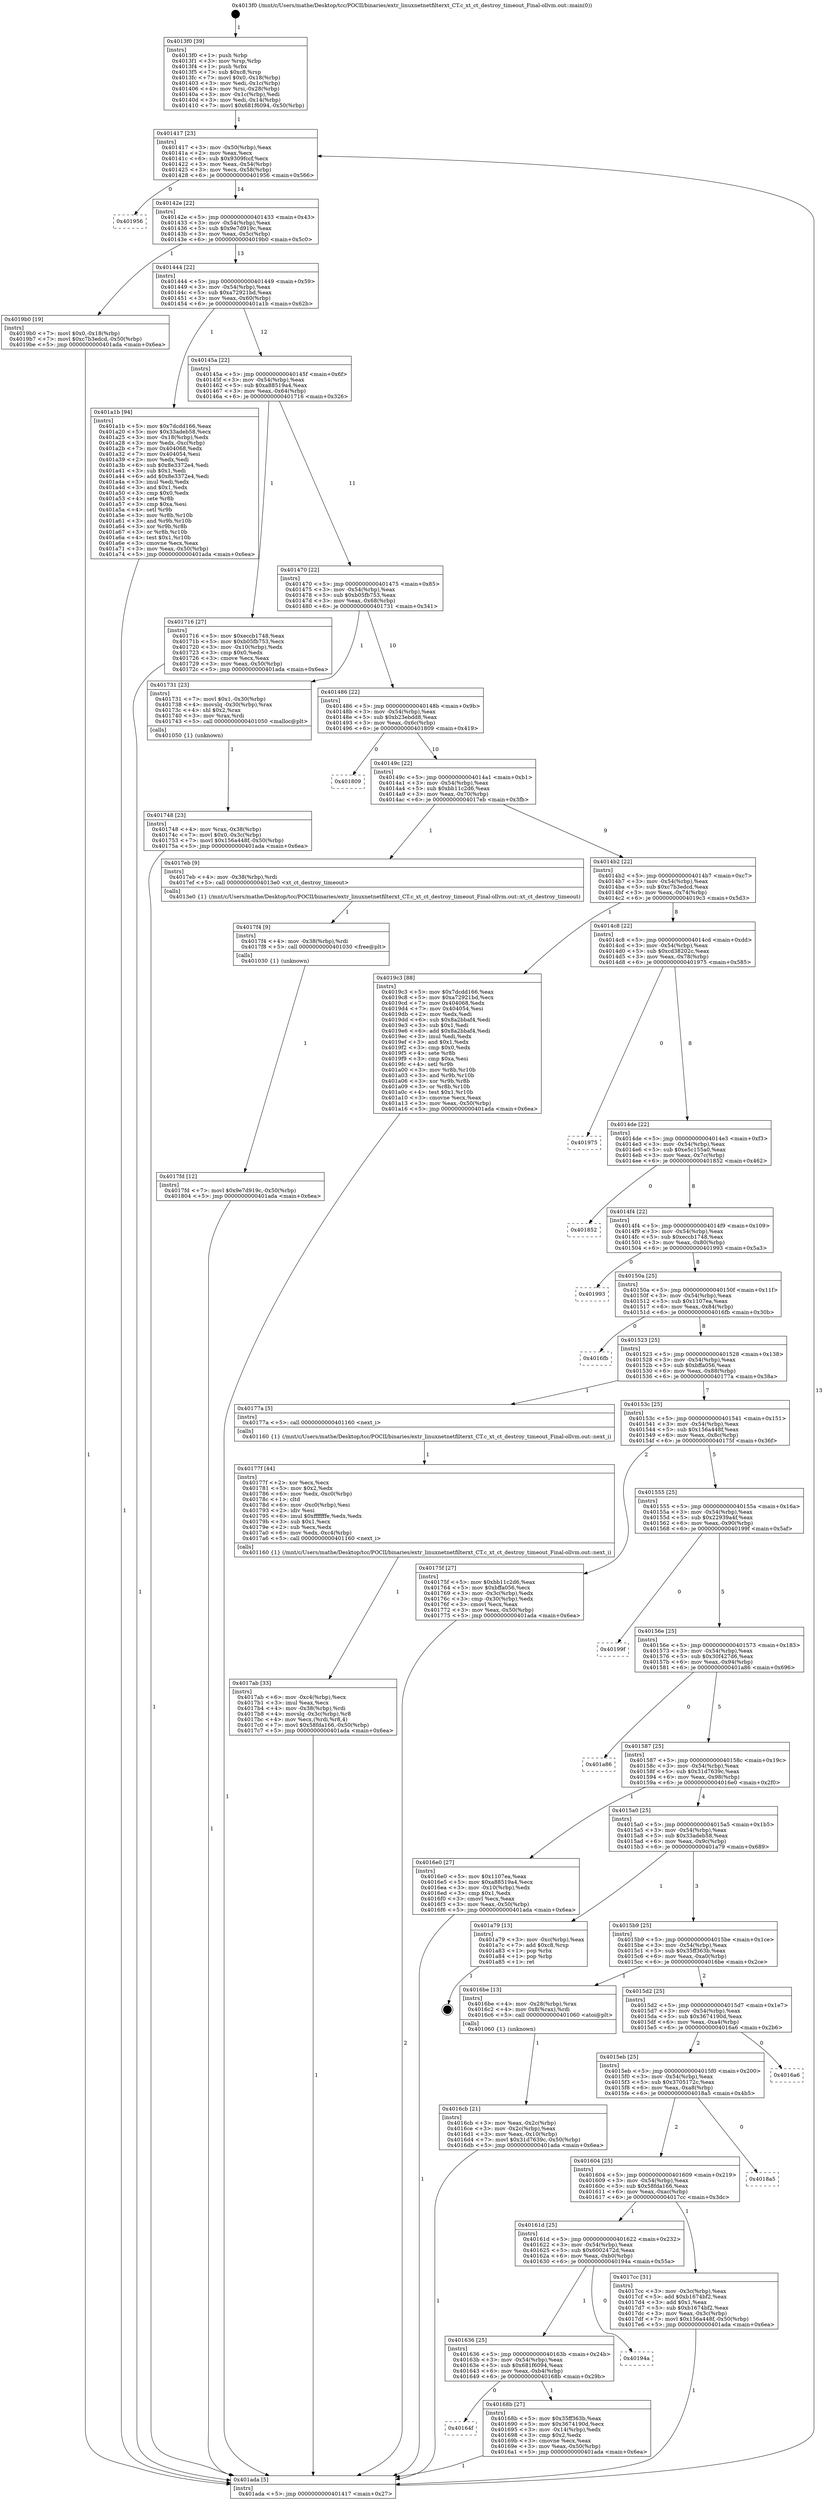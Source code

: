 digraph "0x4013f0" {
  label = "0x4013f0 (/mnt/c/Users/mathe/Desktop/tcc/POCII/binaries/extr_linuxnetnetfilterxt_CT.c_xt_ct_destroy_timeout_Final-ollvm.out::main(0))"
  labelloc = "t"
  node[shape=record]

  Entry [label="",width=0.3,height=0.3,shape=circle,fillcolor=black,style=filled]
  "0x401417" [label="{
     0x401417 [23]\l
     | [instrs]\l
     &nbsp;&nbsp;0x401417 \<+3\>: mov -0x50(%rbp),%eax\l
     &nbsp;&nbsp;0x40141a \<+2\>: mov %eax,%ecx\l
     &nbsp;&nbsp;0x40141c \<+6\>: sub $0x9309fccf,%ecx\l
     &nbsp;&nbsp;0x401422 \<+3\>: mov %eax,-0x54(%rbp)\l
     &nbsp;&nbsp;0x401425 \<+3\>: mov %ecx,-0x58(%rbp)\l
     &nbsp;&nbsp;0x401428 \<+6\>: je 0000000000401956 \<main+0x566\>\l
  }"]
  "0x401956" [label="{
     0x401956\l
  }", style=dashed]
  "0x40142e" [label="{
     0x40142e [22]\l
     | [instrs]\l
     &nbsp;&nbsp;0x40142e \<+5\>: jmp 0000000000401433 \<main+0x43\>\l
     &nbsp;&nbsp;0x401433 \<+3\>: mov -0x54(%rbp),%eax\l
     &nbsp;&nbsp;0x401436 \<+5\>: sub $0x9e7d919c,%eax\l
     &nbsp;&nbsp;0x40143b \<+3\>: mov %eax,-0x5c(%rbp)\l
     &nbsp;&nbsp;0x40143e \<+6\>: je 00000000004019b0 \<main+0x5c0\>\l
  }"]
  Exit [label="",width=0.3,height=0.3,shape=circle,fillcolor=black,style=filled,peripheries=2]
  "0x4019b0" [label="{
     0x4019b0 [19]\l
     | [instrs]\l
     &nbsp;&nbsp;0x4019b0 \<+7\>: movl $0x0,-0x18(%rbp)\l
     &nbsp;&nbsp;0x4019b7 \<+7\>: movl $0xc7b3edcd,-0x50(%rbp)\l
     &nbsp;&nbsp;0x4019be \<+5\>: jmp 0000000000401ada \<main+0x6ea\>\l
  }"]
  "0x401444" [label="{
     0x401444 [22]\l
     | [instrs]\l
     &nbsp;&nbsp;0x401444 \<+5\>: jmp 0000000000401449 \<main+0x59\>\l
     &nbsp;&nbsp;0x401449 \<+3\>: mov -0x54(%rbp),%eax\l
     &nbsp;&nbsp;0x40144c \<+5\>: sub $0xa72921bd,%eax\l
     &nbsp;&nbsp;0x401451 \<+3\>: mov %eax,-0x60(%rbp)\l
     &nbsp;&nbsp;0x401454 \<+6\>: je 0000000000401a1b \<main+0x62b\>\l
  }"]
  "0x4017fd" [label="{
     0x4017fd [12]\l
     | [instrs]\l
     &nbsp;&nbsp;0x4017fd \<+7\>: movl $0x9e7d919c,-0x50(%rbp)\l
     &nbsp;&nbsp;0x401804 \<+5\>: jmp 0000000000401ada \<main+0x6ea\>\l
  }"]
  "0x401a1b" [label="{
     0x401a1b [94]\l
     | [instrs]\l
     &nbsp;&nbsp;0x401a1b \<+5\>: mov $0x7dcdd166,%eax\l
     &nbsp;&nbsp;0x401a20 \<+5\>: mov $0x33adeb58,%ecx\l
     &nbsp;&nbsp;0x401a25 \<+3\>: mov -0x18(%rbp),%edx\l
     &nbsp;&nbsp;0x401a28 \<+3\>: mov %edx,-0xc(%rbp)\l
     &nbsp;&nbsp;0x401a2b \<+7\>: mov 0x404068,%edx\l
     &nbsp;&nbsp;0x401a32 \<+7\>: mov 0x404054,%esi\l
     &nbsp;&nbsp;0x401a39 \<+2\>: mov %edx,%edi\l
     &nbsp;&nbsp;0x401a3b \<+6\>: sub $0x8e3372e4,%edi\l
     &nbsp;&nbsp;0x401a41 \<+3\>: sub $0x1,%edi\l
     &nbsp;&nbsp;0x401a44 \<+6\>: add $0x8e3372e4,%edi\l
     &nbsp;&nbsp;0x401a4a \<+3\>: imul %edi,%edx\l
     &nbsp;&nbsp;0x401a4d \<+3\>: and $0x1,%edx\l
     &nbsp;&nbsp;0x401a50 \<+3\>: cmp $0x0,%edx\l
     &nbsp;&nbsp;0x401a53 \<+4\>: sete %r8b\l
     &nbsp;&nbsp;0x401a57 \<+3\>: cmp $0xa,%esi\l
     &nbsp;&nbsp;0x401a5a \<+4\>: setl %r9b\l
     &nbsp;&nbsp;0x401a5e \<+3\>: mov %r8b,%r10b\l
     &nbsp;&nbsp;0x401a61 \<+3\>: and %r9b,%r10b\l
     &nbsp;&nbsp;0x401a64 \<+3\>: xor %r9b,%r8b\l
     &nbsp;&nbsp;0x401a67 \<+3\>: or %r8b,%r10b\l
     &nbsp;&nbsp;0x401a6a \<+4\>: test $0x1,%r10b\l
     &nbsp;&nbsp;0x401a6e \<+3\>: cmovne %ecx,%eax\l
     &nbsp;&nbsp;0x401a71 \<+3\>: mov %eax,-0x50(%rbp)\l
     &nbsp;&nbsp;0x401a74 \<+5\>: jmp 0000000000401ada \<main+0x6ea\>\l
  }"]
  "0x40145a" [label="{
     0x40145a [22]\l
     | [instrs]\l
     &nbsp;&nbsp;0x40145a \<+5\>: jmp 000000000040145f \<main+0x6f\>\l
     &nbsp;&nbsp;0x40145f \<+3\>: mov -0x54(%rbp),%eax\l
     &nbsp;&nbsp;0x401462 \<+5\>: sub $0xa88519a4,%eax\l
     &nbsp;&nbsp;0x401467 \<+3\>: mov %eax,-0x64(%rbp)\l
     &nbsp;&nbsp;0x40146a \<+6\>: je 0000000000401716 \<main+0x326\>\l
  }"]
  "0x4017f4" [label="{
     0x4017f4 [9]\l
     | [instrs]\l
     &nbsp;&nbsp;0x4017f4 \<+4\>: mov -0x38(%rbp),%rdi\l
     &nbsp;&nbsp;0x4017f8 \<+5\>: call 0000000000401030 \<free@plt\>\l
     | [calls]\l
     &nbsp;&nbsp;0x401030 \{1\} (unknown)\l
  }"]
  "0x401716" [label="{
     0x401716 [27]\l
     | [instrs]\l
     &nbsp;&nbsp;0x401716 \<+5\>: mov $0xeccb1748,%eax\l
     &nbsp;&nbsp;0x40171b \<+5\>: mov $0xb05fb753,%ecx\l
     &nbsp;&nbsp;0x401720 \<+3\>: mov -0x10(%rbp),%edx\l
     &nbsp;&nbsp;0x401723 \<+3\>: cmp $0x0,%edx\l
     &nbsp;&nbsp;0x401726 \<+3\>: cmove %ecx,%eax\l
     &nbsp;&nbsp;0x401729 \<+3\>: mov %eax,-0x50(%rbp)\l
     &nbsp;&nbsp;0x40172c \<+5\>: jmp 0000000000401ada \<main+0x6ea\>\l
  }"]
  "0x401470" [label="{
     0x401470 [22]\l
     | [instrs]\l
     &nbsp;&nbsp;0x401470 \<+5\>: jmp 0000000000401475 \<main+0x85\>\l
     &nbsp;&nbsp;0x401475 \<+3\>: mov -0x54(%rbp),%eax\l
     &nbsp;&nbsp;0x401478 \<+5\>: sub $0xb05fb753,%eax\l
     &nbsp;&nbsp;0x40147d \<+3\>: mov %eax,-0x68(%rbp)\l
     &nbsp;&nbsp;0x401480 \<+6\>: je 0000000000401731 \<main+0x341\>\l
  }"]
  "0x4017ab" [label="{
     0x4017ab [33]\l
     | [instrs]\l
     &nbsp;&nbsp;0x4017ab \<+6\>: mov -0xc4(%rbp),%ecx\l
     &nbsp;&nbsp;0x4017b1 \<+3\>: imul %eax,%ecx\l
     &nbsp;&nbsp;0x4017b4 \<+4\>: mov -0x38(%rbp),%rdi\l
     &nbsp;&nbsp;0x4017b8 \<+4\>: movslq -0x3c(%rbp),%r8\l
     &nbsp;&nbsp;0x4017bc \<+4\>: mov %ecx,(%rdi,%r8,4)\l
     &nbsp;&nbsp;0x4017c0 \<+7\>: movl $0x58fda166,-0x50(%rbp)\l
     &nbsp;&nbsp;0x4017c7 \<+5\>: jmp 0000000000401ada \<main+0x6ea\>\l
  }"]
  "0x401731" [label="{
     0x401731 [23]\l
     | [instrs]\l
     &nbsp;&nbsp;0x401731 \<+7\>: movl $0x1,-0x30(%rbp)\l
     &nbsp;&nbsp;0x401738 \<+4\>: movslq -0x30(%rbp),%rax\l
     &nbsp;&nbsp;0x40173c \<+4\>: shl $0x2,%rax\l
     &nbsp;&nbsp;0x401740 \<+3\>: mov %rax,%rdi\l
     &nbsp;&nbsp;0x401743 \<+5\>: call 0000000000401050 \<malloc@plt\>\l
     | [calls]\l
     &nbsp;&nbsp;0x401050 \{1\} (unknown)\l
  }"]
  "0x401486" [label="{
     0x401486 [22]\l
     | [instrs]\l
     &nbsp;&nbsp;0x401486 \<+5\>: jmp 000000000040148b \<main+0x9b\>\l
     &nbsp;&nbsp;0x40148b \<+3\>: mov -0x54(%rbp),%eax\l
     &nbsp;&nbsp;0x40148e \<+5\>: sub $0xb23ebdd8,%eax\l
     &nbsp;&nbsp;0x401493 \<+3\>: mov %eax,-0x6c(%rbp)\l
     &nbsp;&nbsp;0x401496 \<+6\>: je 0000000000401809 \<main+0x419\>\l
  }"]
  "0x40177f" [label="{
     0x40177f [44]\l
     | [instrs]\l
     &nbsp;&nbsp;0x40177f \<+2\>: xor %ecx,%ecx\l
     &nbsp;&nbsp;0x401781 \<+5\>: mov $0x2,%edx\l
     &nbsp;&nbsp;0x401786 \<+6\>: mov %edx,-0xc0(%rbp)\l
     &nbsp;&nbsp;0x40178c \<+1\>: cltd\l
     &nbsp;&nbsp;0x40178d \<+6\>: mov -0xc0(%rbp),%esi\l
     &nbsp;&nbsp;0x401793 \<+2\>: idiv %esi\l
     &nbsp;&nbsp;0x401795 \<+6\>: imul $0xfffffffe,%edx,%edx\l
     &nbsp;&nbsp;0x40179b \<+3\>: sub $0x1,%ecx\l
     &nbsp;&nbsp;0x40179e \<+2\>: sub %ecx,%edx\l
     &nbsp;&nbsp;0x4017a0 \<+6\>: mov %edx,-0xc4(%rbp)\l
     &nbsp;&nbsp;0x4017a6 \<+5\>: call 0000000000401160 \<next_i\>\l
     | [calls]\l
     &nbsp;&nbsp;0x401160 \{1\} (/mnt/c/Users/mathe/Desktop/tcc/POCII/binaries/extr_linuxnetnetfilterxt_CT.c_xt_ct_destroy_timeout_Final-ollvm.out::next_i)\l
  }"]
  "0x401809" [label="{
     0x401809\l
  }", style=dashed]
  "0x40149c" [label="{
     0x40149c [22]\l
     | [instrs]\l
     &nbsp;&nbsp;0x40149c \<+5\>: jmp 00000000004014a1 \<main+0xb1\>\l
     &nbsp;&nbsp;0x4014a1 \<+3\>: mov -0x54(%rbp),%eax\l
     &nbsp;&nbsp;0x4014a4 \<+5\>: sub $0xbb11c2d6,%eax\l
     &nbsp;&nbsp;0x4014a9 \<+3\>: mov %eax,-0x70(%rbp)\l
     &nbsp;&nbsp;0x4014ac \<+6\>: je 00000000004017eb \<main+0x3fb\>\l
  }"]
  "0x401748" [label="{
     0x401748 [23]\l
     | [instrs]\l
     &nbsp;&nbsp;0x401748 \<+4\>: mov %rax,-0x38(%rbp)\l
     &nbsp;&nbsp;0x40174c \<+7\>: movl $0x0,-0x3c(%rbp)\l
     &nbsp;&nbsp;0x401753 \<+7\>: movl $0x156a448f,-0x50(%rbp)\l
     &nbsp;&nbsp;0x40175a \<+5\>: jmp 0000000000401ada \<main+0x6ea\>\l
  }"]
  "0x4017eb" [label="{
     0x4017eb [9]\l
     | [instrs]\l
     &nbsp;&nbsp;0x4017eb \<+4\>: mov -0x38(%rbp),%rdi\l
     &nbsp;&nbsp;0x4017ef \<+5\>: call 00000000004013e0 \<xt_ct_destroy_timeout\>\l
     | [calls]\l
     &nbsp;&nbsp;0x4013e0 \{1\} (/mnt/c/Users/mathe/Desktop/tcc/POCII/binaries/extr_linuxnetnetfilterxt_CT.c_xt_ct_destroy_timeout_Final-ollvm.out::xt_ct_destroy_timeout)\l
  }"]
  "0x4014b2" [label="{
     0x4014b2 [22]\l
     | [instrs]\l
     &nbsp;&nbsp;0x4014b2 \<+5\>: jmp 00000000004014b7 \<main+0xc7\>\l
     &nbsp;&nbsp;0x4014b7 \<+3\>: mov -0x54(%rbp),%eax\l
     &nbsp;&nbsp;0x4014ba \<+5\>: sub $0xc7b3edcd,%eax\l
     &nbsp;&nbsp;0x4014bf \<+3\>: mov %eax,-0x74(%rbp)\l
     &nbsp;&nbsp;0x4014c2 \<+6\>: je 00000000004019c3 \<main+0x5d3\>\l
  }"]
  "0x4016cb" [label="{
     0x4016cb [21]\l
     | [instrs]\l
     &nbsp;&nbsp;0x4016cb \<+3\>: mov %eax,-0x2c(%rbp)\l
     &nbsp;&nbsp;0x4016ce \<+3\>: mov -0x2c(%rbp),%eax\l
     &nbsp;&nbsp;0x4016d1 \<+3\>: mov %eax,-0x10(%rbp)\l
     &nbsp;&nbsp;0x4016d4 \<+7\>: movl $0x31d7639c,-0x50(%rbp)\l
     &nbsp;&nbsp;0x4016db \<+5\>: jmp 0000000000401ada \<main+0x6ea\>\l
  }"]
  "0x4019c3" [label="{
     0x4019c3 [88]\l
     | [instrs]\l
     &nbsp;&nbsp;0x4019c3 \<+5\>: mov $0x7dcdd166,%eax\l
     &nbsp;&nbsp;0x4019c8 \<+5\>: mov $0xa72921bd,%ecx\l
     &nbsp;&nbsp;0x4019cd \<+7\>: mov 0x404068,%edx\l
     &nbsp;&nbsp;0x4019d4 \<+7\>: mov 0x404054,%esi\l
     &nbsp;&nbsp;0x4019db \<+2\>: mov %edx,%edi\l
     &nbsp;&nbsp;0x4019dd \<+6\>: sub $0x8a2bbaf4,%edi\l
     &nbsp;&nbsp;0x4019e3 \<+3\>: sub $0x1,%edi\l
     &nbsp;&nbsp;0x4019e6 \<+6\>: add $0x8a2bbaf4,%edi\l
     &nbsp;&nbsp;0x4019ec \<+3\>: imul %edi,%edx\l
     &nbsp;&nbsp;0x4019ef \<+3\>: and $0x1,%edx\l
     &nbsp;&nbsp;0x4019f2 \<+3\>: cmp $0x0,%edx\l
     &nbsp;&nbsp;0x4019f5 \<+4\>: sete %r8b\l
     &nbsp;&nbsp;0x4019f9 \<+3\>: cmp $0xa,%esi\l
     &nbsp;&nbsp;0x4019fc \<+4\>: setl %r9b\l
     &nbsp;&nbsp;0x401a00 \<+3\>: mov %r8b,%r10b\l
     &nbsp;&nbsp;0x401a03 \<+3\>: and %r9b,%r10b\l
     &nbsp;&nbsp;0x401a06 \<+3\>: xor %r9b,%r8b\l
     &nbsp;&nbsp;0x401a09 \<+3\>: or %r8b,%r10b\l
     &nbsp;&nbsp;0x401a0c \<+4\>: test $0x1,%r10b\l
     &nbsp;&nbsp;0x401a10 \<+3\>: cmovne %ecx,%eax\l
     &nbsp;&nbsp;0x401a13 \<+3\>: mov %eax,-0x50(%rbp)\l
     &nbsp;&nbsp;0x401a16 \<+5\>: jmp 0000000000401ada \<main+0x6ea\>\l
  }"]
  "0x4014c8" [label="{
     0x4014c8 [22]\l
     | [instrs]\l
     &nbsp;&nbsp;0x4014c8 \<+5\>: jmp 00000000004014cd \<main+0xdd\>\l
     &nbsp;&nbsp;0x4014cd \<+3\>: mov -0x54(%rbp),%eax\l
     &nbsp;&nbsp;0x4014d0 \<+5\>: sub $0xcd38202c,%eax\l
     &nbsp;&nbsp;0x4014d5 \<+3\>: mov %eax,-0x78(%rbp)\l
     &nbsp;&nbsp;0x4014d8 \<+6\>: je 0000000000401975 \<main+0x585\>\l
  }"]
  "0x4013f0" [label="{
     0x4013f0 [39]\l
     | [instrs]\l
     &nbsp;&nbsp;0x4013f0 \<+1\>: push %rbp\l
     &nbsp;&nbsp;0x4013f1 \<+3\>: mov %rsp,%rbp\l
     &nbsp;&nbsp;0x4013f4 \<+1\>: push %rbx\l
     &nbsp;&nbsp;0x4013f5 \<+7\>: sub $0xc8,%rsp\l
     &nbsp;&nbsp;0x4013fc \<+7\>: movl $0x0,-0x18(%rbp)\l
     &nbsp;&nbsp;0x401403 \<+3\>: mov %edi,-0x1c(%rbp)\l
     &nbsp;&nbsp;0x401406 \<+4\>: mov %rsi,-0x28(%rbp)\l
     &nbsp;&nbsp;0x40140a \<+3\>: mov -0x1c(%rbp),%edi\l
     &nbsp;&nbsp;0x40140d \<+3\>: mov %edi,-0x14(%rbp)\l
     &nbsp;&nbsp;0x401410 \<+7\>: movl $0x681f6094,-0x50(%rbp)\l
  }"]
  "0x401975" [label="{
     0x401975\l
  }", style=dashed]
  "0x4014de" [label="{
     0x4014de [22]\l
     | [instrs]\l
     &nbsp;&nbsp;0x4014de \<+5\>: jmp 00000000004014e3 \<main+0xf3\>\l
     &nbsp;&nbsp;0x4014e3 \<+3\>: mov -0x54(%rbp),%eax\l
     &nbsp;&nbsp;0x4014e6 \<+5\>: sub $0xe5c155a0,%eax\l
     &nbsp;&nbsp;0x4014eb \<+3\>: mov %eax,-0x7c(%rbp)\l
     &nbsp;&nbsp;0x4014ee \<+6\>: je 0000000000401852 \<main+0x462\>\l
  }"]
  "0x401ada" [label="{
     0x401ada [5]\l
     | [instrs]\l
     &nbsp;&nbsp;0x401ada \<+5\>: jmp 0000000000401417 \<main+0x27\>\l
  }"]
  "0x401852" [label="{
     0x401852\l
  }", style=dashed]
  "0x4014f4" [label="{
     0x4014f4 [22]\l
     | [instrs]\l
     &nbsp;&nbsp;0x4014f4 \<+5\>: jmp 00000000004014f9 \<main+0x109\>\l
     &nbsp;&nbsp;0x4014f9 \<+3\>: mov -0x54(%rbp),%eax\l
     &nbsp;&nbsp;0x4014fc \<+5\>: sub $0xeccb1748,%eax\l
     &nbsp;&nbsp;0x401501 \<+3\>: mov %eax,-0x80(%rbp)\l
     &nbsp;&nbsp;0x401504 \<+6\>: je 0000000000401993 \<main+0x5a3\>\l
  }"]
  "0x40164f" [label="{
     0x40164f\l
  }", style=dashed]
  "0x401993" [label="{
     0x401993\l
  }", style=dashed]
  "0x40150a" [label="{
     0x40150a [25]\l
     | [instrs]\l
     &nbsp;&nbsp;0x40150a \<+5\>: jmp 000000000040150f \<main+0x11f\>\l
     &nbsp;&nbsp;0x40150f \<+3\>: mov -0x54(%rbp),%eax\l
     &nbsp;&nbsp;0x401512 \<+5\>: sub $0x1107ea,%eax\l
     &nbsp;&nbsp;0x401517 \<+6\>: mov %eax,-0x84(%rbp)\l
     &nbsp;&nbsp;0x40151d \<+6\>: je 00000000004016fb \<main+0x30b\>\l
  }"]
  "0x40168b" [label="{
     0x40168b [27]\l
     | [instrs]\l
     &nbsp;&nbsp;0x40168b \<+5\>: mov $0x35ff363b,%eax\l
     &nbsp;&nbsp;0x401690 \<+5\>: mov $0x3674190d,%ecx\l
     &nbsp;&nbsp;0x401695 \<+3\>: mov -0x14(%rbp),%edx\l
     &nbsp;&nbsp;0x401698 \<+3\>: cmp $0x2,%edx\l
     &nbsp;&nbsp;0x40169b \<+3\>: cmovne %ecx,%eax\l
     &nbsp;&nbsp;0x40169e \<+3\>: mov %eax,-0x50(%rbp)\l
     &nbsp;&nbsp;0x4016a1 \<+5\>: jmp 0000000000401ada \<main+0x6ea\>\l
  }"]
  "0x4016fb" [label="{
     0x4016fb\l
  }", style=dashed]
  "0x401523" [label="{
     0x401523 [25]\l
     | [instrs]\l
     &nbsp;&nbsp;0x401523 \<+5\>: jmp 0000000000401528 \<main+0x138\>\l
     &nbsp;&nbsp;0x401528 \<+3\>: mov -0x54(%rbp),%eax\l
     &nbsp;&nbsp;0x40152b \<+5\>: sub $0xbffa056,%eax\l
     &nbsp;&nbsp;0x401530 \<+6\>: mov %eax,-0x88(%rbp)\l
     &nbsp;&nbsp;0x401536 \<+6\>: je 000000000040177a \<main+0x38a\>\l
  }"]
  "0x401636" [label="{
     0x401636 [25]\l
     | [instrs]\l
     &nbsp;&nbsp;0x401636 \<+5\>: jmp 000000000040163b \<main+0x24b\>\l
     &nbsp;&nbsp;0x40163b \<+3\>: mov -0x54(%rbp),%eax\l
     &nbsp;&nbsp;0x40163e \<+5\>: sub $0x681f6094,%eax\l
     &nbsp;&nbsp;0x401643 \<+6\>: mov %eax,-0xb4(%rbp)\l
     &nbsp;&nbsp;0x401649 \<+6\>: je 000000000040168b \<main+0x29b\>\l
  }"]
  "0x40177a" [label="{
     0x40177a [5]\l
     | [instrs]\l
     &nbsp;&nbsp;0x40177a \<+5\>: call 0000000000401160 \<next_i\>\l
     | [calls]\l
     &nbsp;&nbsp;0x401160 \{1\} (/mnt/c/Users/mathe/Desktop/tcc/POCII/binaries/extr_linuxnetnetfilterxt_CT.c_xt_ct_destroy_timeout_Final-ollvm.out::next_i)\l
  }"]
  "0x40153c" [label="{
     0x40153c [25]\l
     | [instrs]\l
     &nbsp;&nbsp;0x40153c \<+5\>: jmp 0000000000401541 \<main+0x151\>\l
     &nbsp;&nbsp;0x401541 \<+3\>: mov -0x54(%rbp),%eax\l
     &nbsp;&nbsp;0x401544 \<+5\>: sub $0x156a448f,%eax\l
     &nbsp;&nbsp;0x401549 \<+6\>: mov %eax,-0x8c(%rbp)\l
     &nbsp;&nbsp;0x40154f \<+6\>: je 000000000040175f \<main+0x36f\>\l
  }"]
  "0x40194a" [label="{
     0x40194a\l
  }", style=dashed]
  "0x40175f" [label="{
     0x40175f [27]\l
     | [instrs]\l
     &nbsp;&nbsp;0x40175f \<+5\>: mov $0xbb11c2d6,%eax\l
     &nbsp;&nbsp;0x401764 \<+5\>: mov $0xbffa056,%ecx\l
     &nbsp;&nbsp;0x401769 \<+3\>: mov -0x3c(%rbp),%edx\l
     &nbsp;&nbsp;0x40176c \<+3\>: cmp -0x30(%rbp),%edx\l
     &nbsp;&nbsp;0x40176f \<+3\>: cmovl %ecx,%eax\l
     &nbsp;&nbsp;0x401772 \<+3\>: mov %eax,-0x50(%rbp)\l
     &nbsp;&nbsp;0x401775 \<+5\>: jmp 0000000000401ada \<main+0x6ea\>\l
  }"]
  "0x401555" [label="{
     0x401555 [25]\l
     | [instrs]\l
     &nbsp;&nbsp;0x401555 \<+5\>: jmp 000000000040155a \<main+0x16a\>\l
     &nbsp;&nbsp;0x40155a \<+3\>: mov -0x54(%rbp),%eax\l
     &nbsp;&nbsp;0x40155d \<+5\>: sub $0x22939a4f,%eax\l
     &nbsp;&nbsp;0x401562 \<+6\>: mov %eax,-0x90(%rbp)\l
     &nbsp;&nbsp;0x401568 \<+6\>: je 000000000040199f \<main+0x5af\>\l
  }"]
  "0x40161d" [label="{
     0x40161d [25]\l
     | [instrs]\l
     &nbsp;&nbsp;0x40161d \<+5\>: jmp 0000000000401622 \<main+0x232\>\l
     &nbsp;&nbsp;0x401622 \<+3\>: mov -0x54(%rbp),%eax\l
     &nbsp;&nbsp;0x401625 \<+5\>: sub $0x6002472d,%eax\l
     &nbsp;&nbsp;0x40162a \<+6\>: mov %eax,-0xb0(%rbp)\l
     &nbsp;&nbsp;0x401630 \<+6\>: je 000000000040194a \<main+0x55a\>\l
  }"]
  "0x40199f" [label="{
     0x40199f\l
  }", style=dashed]
  "0x40156e" [label="{
     0x40156e [25]\l
     | [instrs]\l
     &nbsp;&nbsp;0x40156e \<+5\>: jmp 0000000000401573 \<main+0x183\>\l
     &nbsp;&nbsp;0x401573 \<+3\>: mov -0x54(%rbp),%eax\l
     &nbsp;&nbsp;0x401576 \<+5\>: sub $0x30f427d6,%eax\l
     &nbsp;&nbsp;0x40157b \<+6\>: mov %eax,-0x94(%rbp)\l
     &nbsp;&nbsp;0x401581 \<+6\>: je 0000000000401a86 \<main+0x696\>\l
  }"]
  "0x4017cc" [label="{
     0x4017cc [31]\l
     | [instrs]\l
     &nbsp;&nbsp;0x4017cc \<+3\>: mov -0x3c(%rbp),%eax\l
     &nbsp;&nbsp;0x4017cf \<+5\>: add $0xb1674bf2,%eax\l
     &nbsp;&nbsp;0x4017d4 \<+3\>: add $0x1,%eax\l
     &nbsp;&nbsp;0x4017d7 \<+5\>: sub $0xb1674bf2,%eax\l
     &nbsp;&nbsp;0x4017dc \<+3\>: mov %eax,-0x3c(%rbp)\l
     &nbsp;&nbsp;0x4017df \<+7\>: movl $0x156a448f,-0x50(%rbp)\l
     &nbsp;&nbsp;0x4017e6 \<+5\>: jmp 0000000000401ada \<main+0x6ea\>\l
  }"]
  "0x401a86" [label="{
     0x401a86\l
  }", style=dashed]
  "0x401587" [label="{
     0x401587 [25]\l
     | [instrs]\l
     &nbsp;&nbsp;0x401587 \<+5\>: jmp 000000000040158c \<main+0x19c\>\l
     &nbsp;&nbsp;0x40158c \<+3\>: mov -0x54(%rbp),%eax\l
     &nbsp;&nbsp;0x40158f \<+5\>: sub $0x31d7639c,%eax\l
     &nbsp;&nbsp;0x401594 \<+6\>: mov %eax,-0x98(%rbp)\l
     &nbsp;&nbsp;0x40159a \<+6\>: je 00000000004016e0 \<main+0x2f0\>\l
  }"]
  "0x401604" [label="{
     0x401604 [25]\l
     | [instrs]\l
     &nbsp;&nbsp;0x401604 \<+5\>: jmp 0000000000401609 \<main+0x219\>\l
     &nbsp;&nbsp;0x401609 \<+3\>: mov -0x54(%rbp),%eax\l
     &nbsp;&nbsp;0x40160c \<+5\>: sub $0x58fda166,%eax\l
     &nbsp;&nbsp;0x401611 \<+6\>: mov %eax,-0xac(%rbp)\l
     &nbsp;&nbsp;0x401617 \<+6\>: je 00000000004017cc \<main+0x3dc\>\l
  }"]
  "0x4016e0" [label="{
     0x4016e0 [27]\l
     | [instrs]\l
     &nbsp;&nbsp;0x4016e0 \<+5\>: mov $0x1107ea,%eax\l
     &nbsp;&nbsp;0x4016e5 \<+5\>: mov $0xa88519a4,%ecx\l
     &nbsp;&nbsp;0x4016ea \<+3\>: mov -0x10(%rbp),%edx\l
     &nbsp;&nbsp;0x4016ed \<+3\>: cmp $0x1,%edx\l
     &nbsp;&nbsp;0x4016f0 \<+3\>: cmovl %ecx,%eax\l
     &nbsp;&nbsp;0x4016f3 \<+3\>: mov %eax,-0x50(%rbp)\l
     &nbsp;&nbsp;0x4016f6 \<+5\>: jmp 0000000000401ada \<main+0x6ea\>\l
  }"]
  "0x4015a0" [label="{
     0x4015a0 [25]\l
     | [instrs]\l
     &nbsp;&nbsp;0x4015a0 \<+5\>: jmp 00000000004015a5 \<main+0x1b5\>\l
     &nbsp;&nbsp;0x4015a5 \<+3\>: mov -0x54(%rbp),%eax\l
     &nbsp;&nbsp;0x4015a8 \<+5\>: sub $0x33adeb58,%eax\l
     &nbsp;&nbsp;0x4015ad \<+6\>: mov %eax,-0x9c(%rbp)\l
     &nbsp;&nbsp;0x4015b3 \<+6\>: je 0000000000401a79 \<main+0x689\>\l
  }"]
  "0x4018a5" [label="{
     0x4018a5\l
  }", style=dashed]
  "0x401a79" [label="{
     0x401a79 [13]\l
     | [instrs]\l
     &nbsp;&nbsp;0x401a79 \<+3\>: mov -0xc(%rbp),%eax\l
     &nbsp;&nbsp;0x401a7c \<+7\>: add $0xc8,%rsp\l
     &nbsp;&nbsp;0x401a83 \<+1\>: pop %rbx\l
     &nbsp;&nbsp;0x401a84 \<+1\>: pop %rbp\l
     &nbsp;&nbsp;0x401a85 \<+1\>: ret\l
  }"]
  "0x4015b9" [label="{
     0x4015b9 [25]\l
     | [instrs]\l
     &nbsp;&nbsp;0x4015b9 \<+5\>: jmp 00000000004015be \<main+0x1ce\>\l
     &nbsp;&nbsp;0x4015be \<+3\>: mov -0x54(%rbp),%eax\l
     &nbsp;&nbsp;0x4015c1 \<+5\>: sub $0x35ff363b,%eax\l
     &nbsp;&nbsp;0x4015c6 \<+6\>: mov %eax,-0xa0(%rbp)\l
     &nbsp;&nbsp;0x4015cc \<+6\>: je 00000000004016be \<main+0x2ce\>\l
  }"]
  "0x4015eb" [label="{
     0x4015eb [25]\l
     | [instrs]\l
     &nbsp;&nbsp;0x4015eb \<+5\>: jmp 00000000004015f0 \<main+0x200\>\l
     &nbsp;&nbsp;0x4015f0 \<+3\>: mov -0x54(%rbp),%eax\l
     &nbsp;&nbsp;0x4015f3 \<+5\>: sub $0x3705172c,%eax\l
     &nbsp;&nbsp;0x4015f8 \<+6\>: mov %eax,-0xa8(%rbp)\l
     &nbsp;&nbsp;0x4015fe \<+6\>: je 00000000004018a5 \<main+0x4b5\>\l
  }"]
  "0x4016be" [label="{
     0x4016be [13]\l
     | [instrs]\l
     &nbsp;&nbsp;0x4016be \<+4\>: mov -0x28(%rbp),%rax\l
     &nbsp;&nbsp;0x4016c2 \<+4\>: mov 0x8(%rax),%rdi\l
     &nbsp;&nbsp;0x4016c6 \<+5\>: call 0000000000401060 \<atoi@plt\>\l
     | [calls]\l
     &nbsp;&nbsp;0x401060 \{1\} (unknown)\l
  }"]
  "0x4015d2" [label="{
     0x4015d2 [25]\l
     | [instrs]\l
     &nbsp;&nbsp;0x4015d2 \<+5\>: jmp 00000000004015d7 \<main+0x1e7\>\l
     &nbsp;&nbsp;0x4015d7 \<+3\>: mov -0x54(%rbp),%eax\l
     &nbsp;&nbsp;0x4015da \<+5\>: sub $0x3674190d,%eax\l
     &nbsp;&nbsp;0x4015df \<+6\>: mov %eax,-0xa4(%rbp)\l
     &nbsp;&nbsp;0x4015e5 \<+6\>: je 00000000004016a6 \<main+0x2b6\>\l
  }"]
  "0x4016a6" [label="{
     0x4016a6\l
  }", style=dashed]
  Entry -> "0x4013f0" [label=" 1"]
  "0x401417" -> "0x401956" [label=" 0"]
  "0x401417" -> "0x40142e" [label=" 14"]
  "0x401a79" -> Exit [label=" 1"]
  "0x40142e" -> "0x4019b0" [label=" 1"]
  "0x40142e" -> "0x401444" [label=" 13"]
  "0x401a1b" -> "0x401ada" [label=" 1"]
  "0x401444" -> "0x401a1b" [label=" 1"]
  "0x401444" -> "0x40145a" [label=" 12"]
  "0x4019c3" -> "0x401ada" [label=" 1"]
  "0x40145a" -> "0x401716" [label=" 1"]
  "0x40145a" -> "0x401470" [label=" 11"]
  "0x4019b0" -> "0x401ada" [label=" 1"]
  "0x401470" -> "0x401731" [label=" 1"]
  "0x401470" -> "0x401486" [label=" 10"]
  "0x4017fd" -> "0x401ada" [label=" 1"]
  "0x401486" -> "0x401809" [label=" 0"]
  "0x401486" -> "0x40149c" [label=" 10"]
  "0x4017f4" -> "0x4017fd" [label=" 1"]
  "0x40149c" -> "0x4017eb" [label=" 1"]
  "0x40149c" -> "0x4014b2" [label=" 9"]
  "0x4017eb" -> "0x4017f4" [label=" 1"]
  "0x4014b2" -> "0x4019c3" [label=" 1"]
  "0x4014b2" -> "0x4014c8" [label=" 8"]
  "0x4017cc" -> "0x401ada" [label=" 1"]
  "0x4014c8" -> "0x401975" [label=" 0"]
  "0x4014c8" -> "0x4014de" [label=" 8"]
  "0x4017ab" -> "0x401ada" [label=" 1"]
  "0x4014de" -> "0x401852" [label=" 0"]
  "0x4014de" -> "0x4014f4" [label=" 8"]
  "0x40177f" -> "0x4017ab" [label=" 1"]
  "0x4014f4" -> "0x401993" [label=" 0"]
  "0x4014f4" -> "0x40150a" [label=" 8"]
  "0x40177a" -> "0x40177f" [label=" 1"]
  "0x40150a" -> "0x4016fb" [label=" 0"]
  "0x40150a" -> "0x401523" [label=" 8"]
  "0x40175f" -> "0x401ada" [label=" 2"]
  "0x401523" -> "0x40177a" [label=" 1"]
  "0x401523" -> "0x40153c" [label=" 7"]
  "0x401731" -> "0x401748" [label=" 1"]
  "0x40153c" -> "0x40175f" [label=" 2"]
  "0x40153c" -> "0x401555" [label=" 5"]
  "0x401716" -> "0x401ada" [label=" 1"]
  "0x401555" -> "0x40199f" [label=" 0"]
  "0x401555" -> "0x40156e" [label=" 5"]
  "0x4016cb" -> "0x401ada" [label=" 1"]
  "0x40156e" -> "0x401a86" [label=" 0"]
  "0x40156e" -> "0x401587" [label=" 5"]
  "0x4016be" -> "0x4016cb" [label=" 1"]
  "0x401587" -> "0x4016e0" [label=" 1"]
  "0x401587" -> "0x4015a0" [label=" 4"]
  "0x4013f0" -> "0x401417" [label=" 1"]
  "0x4015a0" -> "0x401a79" [label=" 1"]
  "0x4015a0" -> "0x4015b9" [label=" 3"]
  "0x40168b" -> "0x401ada" [label=" 1"]
  "0x4015b9" -> "0x4016be" [label=" 1"]
  "0x4015b9" -> "0x4015d2" [label=" 2"]
  "0x401636" -> "0x40168b" [label=" 1"]
  "0x4015d2" -> "0x4016a6" [label=" 0"]
  "0x4015d2" -> "0x4015eb" [label=" 2"]
  "0x401636" -> "0x40164f" [label=" 0"]
  "0x4015eb" -> "0x4018a5" [label=" 0"]
  "0x4015eb" -> "0x401604" [label=" 2"]
  "0x401ada" -> "0x401417" [label=" 13"]
  "0x401604" -> "0x4017cc" [label=" 1"]
  "0x401604" -> "0x40161d" [label=" 1"]
  "0x4016e0" -> "0x401ada" [label=" 1"]
  "0x40161d" -> "0x40194a" [label=" 0"]
  "0x40161d" -> "0x401636" [label=" 1"]
  "0x401748" -> "0x401ada" [label=" 1"]
}
